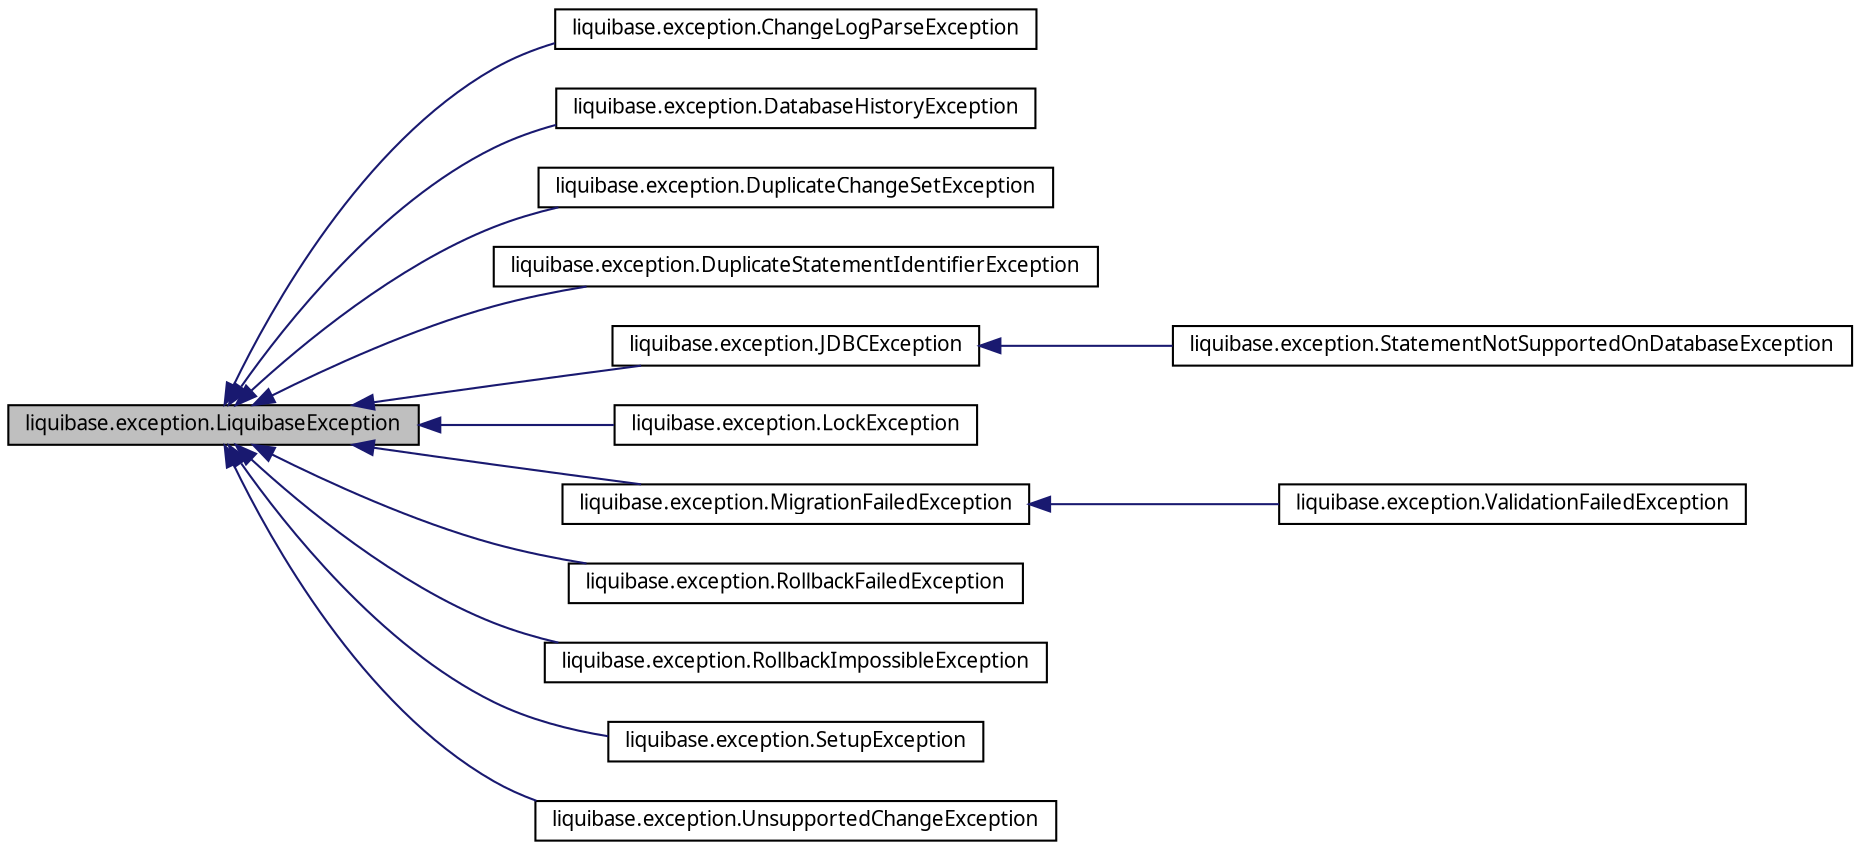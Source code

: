 digraph G
{
  edge [fontname="FreeSans.ttf",fontsize=10,labelfontname="FreeSans.ttf",labelfontsize=10];
  node [fontname="FreeSans.ttf",fontsize=10,shape=record];
  rankdir=LR;
  Node1 [label="liquibase.exception.LiquibaseException",height=0.2,width=0.4,color="black", fillcolor="grey75", style="filled" fontcolor="black"];
  Node1 -> Node2 [dir=back,color="midnightblue",fontsize=10,style="solid",fontname="FreeSans.ttf"];
  Node2 [label="liquibase.exception.ChangeLogParseException",height=0.2,width=0.4,color="black", fillcolor="white", style="filled",URL="$classliquibase_1_1exception_1_1_change_log_parse_exception.html"];
  Node1 -> Node3 [dir=back,color="midnightblue",fontsize=10,style="solid",fontname="FreeSans.ttf"];
  Node3 [label="liquibase.exception.DatabaseHistoryException",height=0.2,width=0.4,color="black", fillcolor="white", style="filled",URL="$classliquibase_1_1exception_1_1_database_history_exception.html"];
  Node1 -> Node4 [dir=back,color="midnightblue",fontsize=10,style="solid",fontname="FreeSans.ttf"];
  Node4 [label="liquibase.exception.DuplicateChangeSetException",height=0.2,width=0.4,color="black", fillcolor="white", style="filled",URL="$classliquibase_1_1exception_1_1_duplicate_change_set_exception.html"];
  Node1 -> Node5 [dir=back,color="midnightblue",fontsize=10,style="solid",fontname="FreeSans.ttf"];
  Node5 [label="liquibase.exception.DuplicateStatementIdentifierException",height=0.2,width=0.4,color="black", fillcolor="white", style="filled",URL="$classliquibase_1_1exception_1_1_duplicate_statement_identifier_exception.html"];
  Node1 -> Node6 [dir=back,color="midnightblue",fontsize=10,style="solid",fontname="FreeSans.ttf"];
  Node6 [label="liquibase.exception.JDBCException",height=0.2,width=0.4,color="black", fillcolor="white", style="filled",URL="$classliquibase_1_1exception_1_1_j_d_b_c_exception.html"];
  Node6 -> Node7 [dir=back,color="midnightblue",fontsize=10,style="solid",fontname="FreeSans.ttf"];
  Node7 [label="liquibase.exception.StatementNotSupportedOnDatabaseException",height=0.2,width=0.4,color="black", fillcolor="white", style="filled",URL="$classliquibase_1_1exception_1_1_statement_not_supported_on_database_exception.html"];
  Node1 -> Node8 [dir=back,color="midnightblue",fontsize=10,style="solid",fontname="FreeSans.ttf"];
  Node8 [label="liquibase.exception.LockException",height=0.2,width=0.4,color="black", fillcolor="white", style="filled",URL="$classliquibase_1_1exception_1_1_lock_exception.html"];
  Node1 -> Node9 [dir=back,color="midnightblue",fontsize=10,style="solid",fontname="FreeSans.ttf"];
  Node9 [label="liquibase.exception.MigrationFailedException",height=0.2,width=0.4,color="black", fillcolor="white", style="filled",URL="$classliquibase_1_1exception_1_1_migration_failed_exception.html"];
  Node9 -> Node10 [dir=back,color="midnightblue",fontsize=10,style="solid",fontname="FreeSans.ttf"];
  Node10 [label="liquibase.exception.ValidationFailedException",height=0.2,width=0.4,color="black", fillcolor="white", style="filled",URL="$classliquibase_1_1exception_1_1_validation_failed_exception.html"];
  Node1 -> Node11 [dir=back,color="midnightblue",fontsize=10,style="solid",fontname="FreeSans.ttf"];
  Node11 [label="liquibase.exception.RollbackFailedException",height=0.2,width=0.4,color="black", fillcolor="white", style="filled",URL="$classliquibase_1_1exception_1_1_rollback_failed_exception.html"];
  Node1 -> Node12 [dir=back,color="midnightblue",fontsize=10,style="solid",fontname="FreeSans.ttf"];
  Node12 [label="liquibase.exception.RollbackImpossibleException",height=0.2,width=0.4,color="black", fillcolor="white", style="filled",URL="$classliquibase_1_1exception_1_1_rollback_impossible_exception.html",tooltip="Thrown if a change is encountered that cannot be rolled back."];
  Node1 -> Node13 [dir=back,color="midnightblue",fontsize=10,style="solid",fontname="FreeSans.ttf"];
  Node13 [label="liquibase.exception.SetupException",height=0.2,width=0.4,color="black", fillcolor="white", style="filled",URL="$classliquibase_1_1exception_1_1_setup_exception.html",tooltip="If there is an error with setting up a Change this Exception will be thrown."];
  Node1 -> Node14 [dir=back,color="midnightblue",fontsize=10,style="solid",fontname="FreeSans.ttf"];
  Node14 [label="liquibase.exception.UnsupportedChangeException",height=0.2,width=0.4,color="black", fillcolor="white", style="filled",URL="$classliquibase_1_1exception_1_1_unsupported_change_exception.html"];
}
